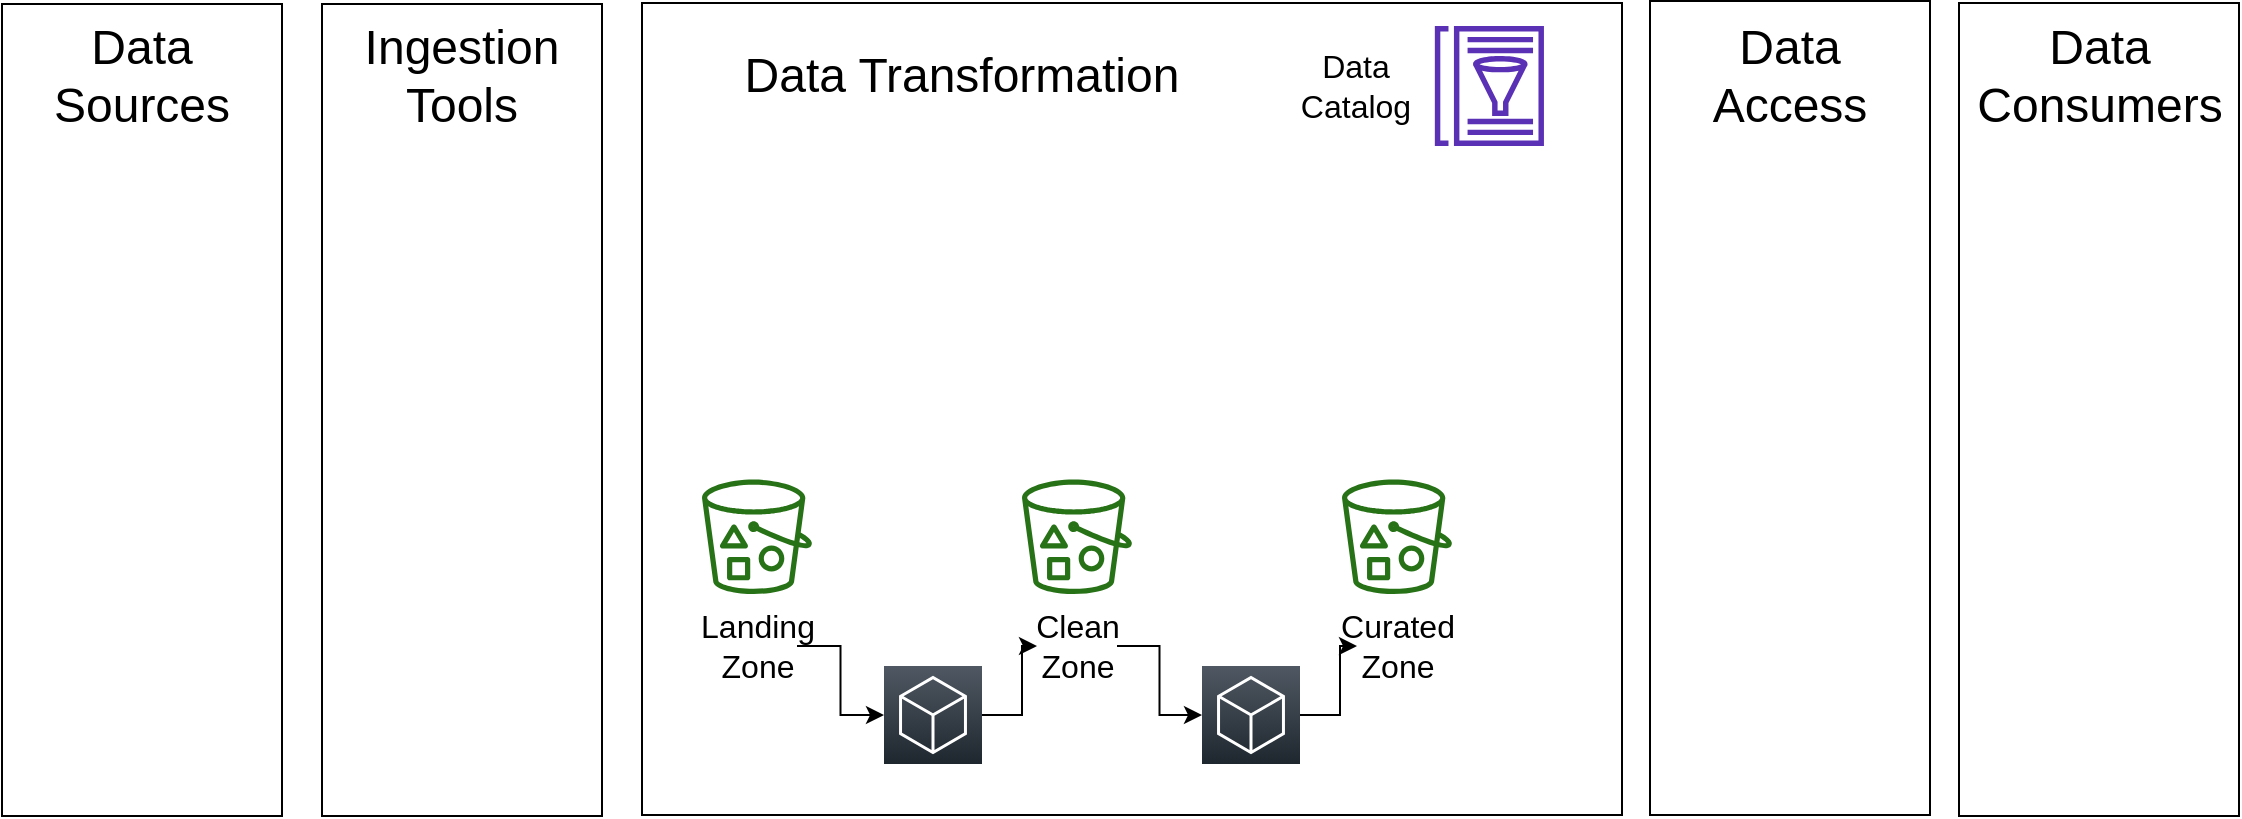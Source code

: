<mxfile version="15.8.6" type="google"><diagram id="mUTb9pxzMLT0bge-f1Fd" name="Page-1"><mxGraphModel dx="2186" dy="1057" grid="1" gridSize="10" guides="1" tooltips="1" connect="1" arrows="1" fold="1" page="1" pageScale="1" pageWidth="1000" pageHeight="400" math="0" shadow="0"><root><mxCell id="0"/><mxCell id="1" parent="0"/><mxCell id="6iu_p2EDdZprySknlbIH-2" value="" style="rounded=0;whiteSpace=wrap;html=1;" parent="1" vertex="1"><mxGeometry x="-650" y="-359.5" width="490" height="406" as="geometry"/></mxCell><mxCell id="6iu_p2EDdZprySknlbIH-3" value="Data Transformation" style="text;html=1;strokeColor=none;fillColor=none;align=center;verticalAlign=middle;whiteSpace=wrap;rounded=0;fontSize=24;" parent="1" vertex="1"><mxGeometry x="-620" y="-333" width="260" height="20" as="geometry"/></mxCell><mxCell id="6iu_p2EDdZprySknlbIH-4" value="" style="outlineConnect=0;fontColor=#232F3E;gradientColor=none;fillColor=#277116;strokeColor=none;dashed=0;verticalLabelPosition=bottom;verticalAlign=top;align=center;html=1;fontSize=12;fontStyle=0;aspect=fixed;pointerEvents=1;shape=mxgraph.aws4.bucket_with_objects;" parent="1" vertex="1"><mxGeometry x="-620" y="-121.2" width="55" height="57.2" as="geometry"/></mxCell><mxCell id="6iu_p2EDdZprySknlbIH-5" value="" style="edgeStyle=orthogonalEdgeStyle;rounded=0;orthogonalLoop=1;jettySize=auto;html=1;fontSize=16;" parent="1" source="6iu_p2EDdZprySknlbIH-6" target="6iu_p2EDdZprySknlbIH-13" edge="1"><mxGeometry relative="1" as="geometry"/></mxCell><mxCell id="6iu_p2EDdZprySknlbIH-6" value="Landing Zone" style="text;html=1;strokeColor=none;fillColor=none;align=center;verticalAlign=middle;whiteSpace=wrap;rounded=0;fontSize=16;" parent="1" vertex="1"><mxGeometry x="-612.5" y="-48" width="40" height="20" as="geometry"/></mxCell><mxCell id="6iu_p2EDdZprySknlbIH-7" value="" style="outlineConnect=0;fontColor=#232F3E;gradientColor=none;fillColor=#5A30B5;strokeColor=none;dashed=0;verticalLabelPosition=bottom;verticalAlign=top;align=center;html=1;fontSize=12;fontStyle=0;aspect=fixed;pointerEvents=1;shape=mxgraph.aws4.glue_data_catalog;" parent="1" vertex="1"><mxGeometry x="-254" y="-348" width="55.39" height="60" as="geometry"/></mxCell><mxCell id="6iu_p2EDdZprySknlbIH-8" value="Data Catalog" style="text;html=1;strokeColor=none;fillColor=none;align=center;verticalAlign=middle;whiteSpace=wrap;rounded=0;fontSize=16;" parent="1" vertex="1"><mxGeometry x="-312.63" y="-328" width="40" height="20" as="geometry"/></mxCell><mxCell id="6iu_p2EDdZprySknlbIH-9" value="" style="outlineConnect=0;fontColor=#232F3E;gradientColor=none;fillColor=#277116;strokeColor=none;dashed=0;verticalLabelPosition=bottom;verticalAlign=top;align=center;html=1;fontSize=12;fontStyle=0;aspect=fixed;pointerEvents=1;shape=mxgraph.aws4.bucket_with_objects;" parent="1" vertex="1"><mxGeometry x="-460" y="-121.2" width="55" height="57.2" as="geometry"/></mxCell><mxCell id="6iu_p2EDdZprySknlbIH-10" value="" style="edgeStyle=orthogonalEdgeStyle;rounded=0;orthogonalLoop=1;jettySize=auto;html=1;fontSize=16;" parent="1" source="6iu_p2EDdZprySknlbIH-11" target="6iu_p2EDdZprySknlbIH-17" edge="1"><mxGeometry relative="1" as="geometry"/></mxCell><mxCell id="6iu_p2EDdZprySknlbIH-11" value="Clean Zone" style="text;html=1;strokeColor=none;fillColor=none;align=center;verticalAlign=middle;whiteSpace=wrap;rounded=0;fontSize=16;" parent="1" vertex="1"><mxGeometry x="-452.5" y="-48" width="40" height="20" as="geometry"/></mxCell><mxCell id="6iu_p2EDdZprySknlbIH-12" value="" style="edgeStyle=orthogonalEdgeStyle;rounded=0;orthogonalLoop=1;jettySize=auto;html=1;fontSize=16;" parent="1" source="6iu_p2EDdZprySknlbIH-13" target="6iu_p2EDdZprySknlbIH-11" edge="1"><mxGeometry relative="1" as="geometry"/></mxCell><mxCell id="6iu_p2EDdZprySknlbIH-13" value="" style="gradientDirection=north;outlineConnect=0;fontColor=#232F3E;gradientColor=#505863;fillColor=#1E262E;strokeColor=#ffffff;dashed=0;verticalLabelPosition=bottom;verticalAlign=top;align=center;html=1;fontSize=12;fontStyle=0;aspect=fixed;shape=mxgraph.aws4.resourceIcon;resIcon=mxgraph.aws4.general;" parent="1" vertex="1"><mxGeometry x="-529" y="-28" width="49" height="49" as="geometry"/></mxCell><mxCell id="6iu_p2EDdZprySknlbIH-14" value="" style="outlineConnect=0;fontColor=#232F3E;gradientColor=none;fillColor=#277116;strokeColor=none;dashed=0;verticalLabelPosition=bottom;verticalAlign=top;align=center;html=1;fontSize=12;fontStyle=0;aspect=fixed;pointerEvents=1;shape=mxgraph.aws4.bucket_with_objects;" parent="1" vertex="1"><mxGeometry x="-300" y="-121.2" width="55" height="57.2" as="geometry"/></mxCell><mxCell id="6iu_p2EDdZprySknlbIH-15" value="Curated Zone" style="text;html=1;strokeColor=none;fillColor=none;align=center;verticalAlign=middle;whiteSpace=wrap;rounded=0;fontSize=16;" parent="1" vertex="1"><mxGeometry x="-292.5" y="-48" width="40" height="20" as="geometry"/></mxCell><mxCell id="6iu_p2EDdZprySknlbIH-16" value="" style="edgeStyle=orthogonalEdgeStyle;rounded=0;orthogonalLoop=1;jettySize=auto;html=1;fontSize=16;" parent="1" source="6iu_p2EDdZprySknlbIH-17" target="6iu_p2EDdZprySknlbIH-15" edge="1"><mxGeometry relative="1" as="geometry"/></mxCell><mxCell id="6iu_p2EDdZprySknlbIH-17" value="" style="gradientDirection=north;outlineConnect=0;fontColor=#232F3E;gradientColor=#505863;fillColor=#1E262E;strokeColor=#ffffff;dashed=0;verticalLabelPosition=bottom;verticalAlign=top;align=center;html=1;fontSize=12;fontStyle=0;aspect=fixed;shape=mxgraph.aws4.resourceIcon;resIcon=mxgraph.aws4.general;" parent="1" vertex="1"><mxGeometry x="-370" y="-28" width="49" height="49" as="geometry"/></mxCell><mxCell id="6iu_p2EDdZprySknlbIH-43" value="" style="rounded=0;whiteSpace=wrap;html=1;" parent="1" vertex="1"><mxGeometry x="-146" y="-360.5" width="140" height="407" as="geometry"/></mxCell><mxCell id="6iu_p2EDdZprySknlbIH-44" value="" style="rounded=0;whiteSpace=wrap;html=1;" parent="1" vertex="1"><mxGeometry x="8.5" y="-359.5" width="140" height="406.5" as="geometry"/></mxCell><mxCell id="6iu_p2EDdZprySknlbIH-45" value="Data Access" style="text;html=1;strokeColor=none;fillColor=none;align=center;verticalAlign=middle;whiteSpace=wrap;rounded=0;fontSize=24;" parent="1" vertex="1"><mxGeometry x="-141" y="-333" width="130" height="20" as="geometry"/></mxCell><mxCell id="6iu_p2EDdZprySknlbIH-46" value="Data Consumers" style="text;html=1;strokeColor=none;fillColor=none;align=center;verticalAlign=middle;whiteSpace=wrap;rounded=0;fontSize=24;" parent="1" vertex="1"><mxGeometry x="58.5" y="-333" width="40" height="20" as="geometry"/></mxCell><mxCell id="6iu_p2EDdZprySknlbIH-70" value="" style="rounded=0;whiteSpace=wrap;html=1;" parent="1" vertex="1"><mxGeometry x="-970" y="-359" width="140" height="406" as="geometry"/></mxCell><mxCell id="6iu_p2EDdZprySknlbIH-71" value="" style="rounded=0;whiteSpace=wrap;html=1;" parent="1" vertex="1"><mxGeometry x="-810" y="-359" width="140" height="406" as="geometry"/></mxCell><mxCell id="6iu_p2EDdZprySknlbIH-72" value="Data Sources" style="text;html=1;strokeColor=none;fillColor=none;align=center;verticalAlign=middle;whiteSpace=wrap;rounded=0;fontSize=24;" parent="1" vertex="1"><mxGeometry x="-920" y="-333" width="40" height="20" as="geometry"/></mxCell><mxCell id="6iu_p2EDdZprySknlbIH-73" value="Ingestion Tools" style="text;html=1;strokeColor=none;fillColor=none;align=center;verticalAlign=middle;whiteSpace=wrap;rounded=0;fontSize=24;" parent="1" vertex="1"><mxGeometry x="-760" y="-333" width="40" height="20" as="geometry"/></mxCell></root></mxGraphModel></diagram></mxfile>